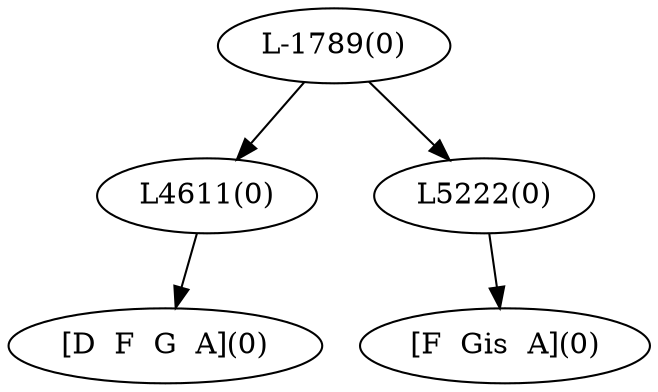 digraph sample{
"L4611(0)"->"[D  F  G  A](0)"
"L5222(0)"->"[F  Gis  A](0)"
"L-1789(0)"->"L4611(0)"
"L-1789(0)"->"L5222(0)"
{rank = min; "L-1789(0)"}
{rank = same; "L4611(0)"; "L5222(0)";}
{rank = max; "[D  F  G  A](0)"; "[F  Gis  A](0)";}
}